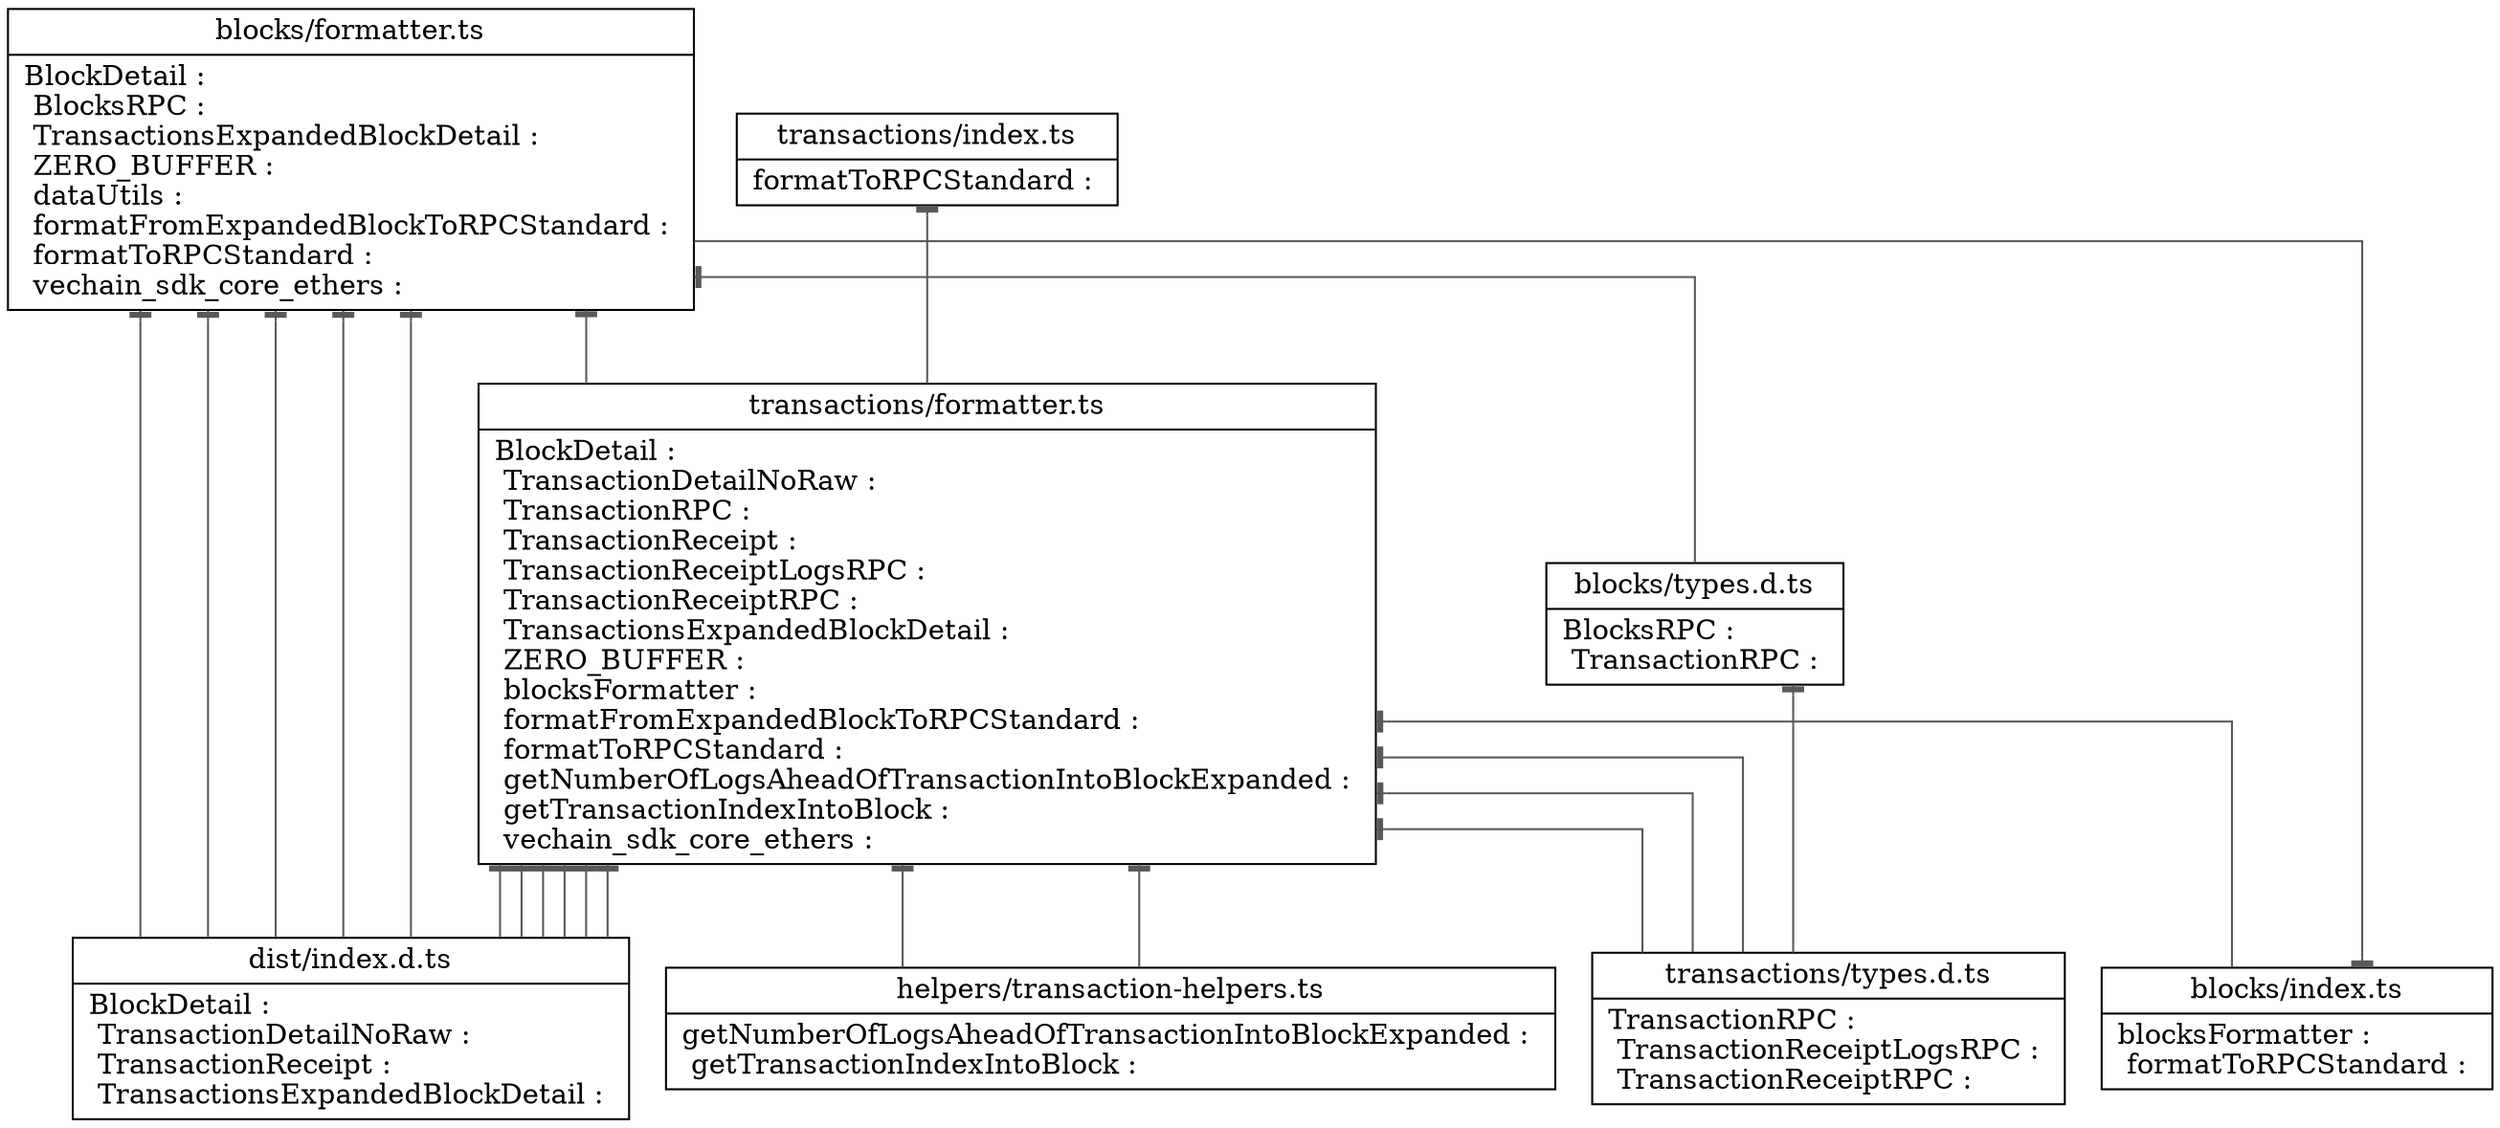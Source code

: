 digraph "formatter" {

splines  = ortho;
fontname = "Inconsolata";

node [colorscheme = ylgnbu4];
edge [colorscheme = dark28, dir = both];

"blocks/formatter.ts"            [shape = record, label = "{ blocks/formatter.ts |  BlockDetail : \l  BlocksRPC : \l  TransactionsExpandedBlockDetail : \l  ZERO_BUFFER : \l  dataUtils : \l  formatFromExpandedBlockToRPCStandard : \l  formatToRPCStandard : \l  vechain_sdk_core_ethers : \l }"];
"blocks/index.ts"                [shape = record, label = "{ blocks/index.ts |  blocksFormatter : \l  formatToRPCStandard : \l }"];
"blocks/types.d.ts"              [shape = record, label = "{ blocks/types.d.ts |  BlocksRPC : \l  TransactionRPC : \l }"];
"dist/index.d.ts"                [shape = record, label = "{ dist/index.d.ts |  ZERO_BUFFER : \l  dataUtils : \l  vechain_sdk_core_ethers : \l }"];
"dist/index.d.ts"                [shape = record, label = "{ dist/index.d.ts |  BlockDetail : \l  TransactionDetailNoRaw : \l  TransactionReceipt : \l  TransactionsExpandedBlockDetail : \l }"];
"helpers/transaction-helpers.ts" [shape = record, label = "{ helpers/transaction-helpers.ts |  getNumberOfLogsAheadOfTransactionIntoBlockExpanded : \l  getTransactionIndexIntoBlock : \l }"];
"transactions/formatter.ts"      [shape = record, label = "{ transactions/formatter.ts |  BlockDetail : \l  TransactionDetailNoRaw : \l  TransactionRPC : \l  TransactionReceipt : \l  TransactionReceiptLogsRPC : \l  TransactionReceiptRPC : \l  TransactionsExpandedBlockDetail : \l  ZERO_BUFFER : \l  blocksFormatter : \l  formatFromExpandedBlockToRPCStandard : \l  formatToRPCStandard : \l  getNumberOfLogsAheadOfTransactionIntoBlockExpanded : \l  getTransactionIndexIntoBlock : \l  vechain_sdk_core_ethers : \l }"];
"transactions/index.ts"          [shape = record, label = "{ transactions/index.ts |  formatToRPCStandard : \l }"];
"transactions/types.d.ts"        [shape = record, label = "{ transactions/types.d.ts |  TransactionRPC : \l  TransactionReceiptLogsRPC : \l  TransactionReceiptRPC : \l }"];

"blocks/formatter.ts"            -> "blocks/types.d.ts"              [color = "#595959", style = solid , arrowtail = tee     , arrowhead = none    , taillabel = "", label = "", headlabel = ""];
"blocks/formatter.ts"            -> "dist/index.d.ts"                [color = "#595959", style = solid , arrowtail = tee     , arrowhead = none    , taillabel = "", label = "", headlabel = ""];
"blocks/formatter.ts"            -> "dist/index.d.ts"                [color = "#595959", style = solid , arrowtail = tee     , arrowhead = none    , taillabel = "", label = "", headlabel = ""];
"blocks/formatter.ts"            -> "dist/index.d.ts"                [color = "#595959", style = solid , arrowtail = tee     , arrowhead = none    , taillabel = "", label = "", headlabel = ""];
"blocks/formatter.ts"            -> "dist/index.d.ts"                [color = "#595959", style = solid , arrowtail = tee     , arrowhead = none    , taillabel = "", label = "", headlabel = ""];
"blocks/formatter.ts"            -> "dist/index.d.ts"                [color = "#595959", style = solid , arrowtail = tee     , arrowhead = none    , taillabel = "", label = "", headlabel = ""];
"blocks/formatter.ts"            -> "transactions/formatter.ts"      [color = "#595959", style = solid , arrowtail = tee     , arrowhead = none    , taillabel = "", label = "", headlabel = ""];
"blocks/index.ts"                -> "blocks/formatter.ts"            [color = "#595959", style = solid , arrowtail = tee     , arrowhead = none    , taillabel = "", label = "", headlabel = ""];
"blocks/types.d.ts"              -> "transactions/types.d.ts"        [color = "#595959", style = solid , arrowtail = tee     , arrowhead = none    , taillabel = "", label = "", headlabel = ""];
"transactions/formatter.ts"      -> "blocks/index.ts"                [color = "#595959", style = solid , arrowtail = tee     , arrowhead = none    , taillabel = "", label = "", headlabel = ""];
"transactions/formatter.ts"      -> "dist/index.d.ts"                [color = "#595959", style = solid , arrowtail = tee     , arrowhead = none    , taillabel = "", label = "", headlabel = ""];
"transactions/formatter.ts"      -> "dist/index.d.ts"                [color = "#595959", style = solid , arrowtail = tee     , arrowhead = none    , taillabel = "", label = "", headlabel = ""];
"transactions/formatter.ts"      -> "dist/index.d.ts"                [color = "#595959", style = solid , arrowtail = tee     , arrowhead = none    , taillabel = "", label = "", headlabel = ""];
"transactions/formatter.ts"      -> "dist/index.d.ts"                [color = "#595959", style = solid , arrowtail = tee     , arrowhead = none    , taillabel = "", label = "", headlabel = ""];
"transactions/formatter.ts"      -> "dist/index.d.ts"                [color = "#595959", style = solid , arrowtail = tee     , arrowhead = none    , taillabel = "", label = "", headlabel = ""];
"transactions/formatter.ts"      -> "dist/index.d.ts"                [color = "#595959", style = solid , arrowtail = tee     , arrowhead = none    , taillabel = "", label = "", headlabel = ""];
"transactions/formatter.ts"      -> "helpers/transaction-helpers.ts" [color = "#595959", style = solid , arrowtail = tee     , arrowhead = none    , taillabel = "", label = "", headlabel = ""];
"transactions/formatter.ts"      -> "helpers/transaction-helpers.ts" [color = "#595959", style = solid , arrowtail = tee     , arrowhead = none    , taillabel = "", label = "", headlabel = ""];
"transactions/formatter.ts"      -> "transactions/types.d.ts"        [color = "#595959", style = solid , arrowtail = tee     , arrowhead = none    , taillabel = "", label = "", headlabel = ""];
"transactions/formatter.ts"      -> "transactions/types.d.ts"        [color = "#595959", style = solid , arrowtail = tee     , arrowhead = none    , taillabel = "", label = "", headlabel = ""];
"transactions/formatter.ts"      -> "transactions/types.d.ts"        [color = "#595959", style = solid , arrowtail = tee     , arrowhead = none    , taillabel = "", label = "", headlabel = ""];
"transactions/index.ts"          -> "transactions/formatter.ts"      [color = "#595959", style = solid , arrowtail = tee     , arrowhead = none    , taillabel = "", label = "", headlabel = ""];

}
